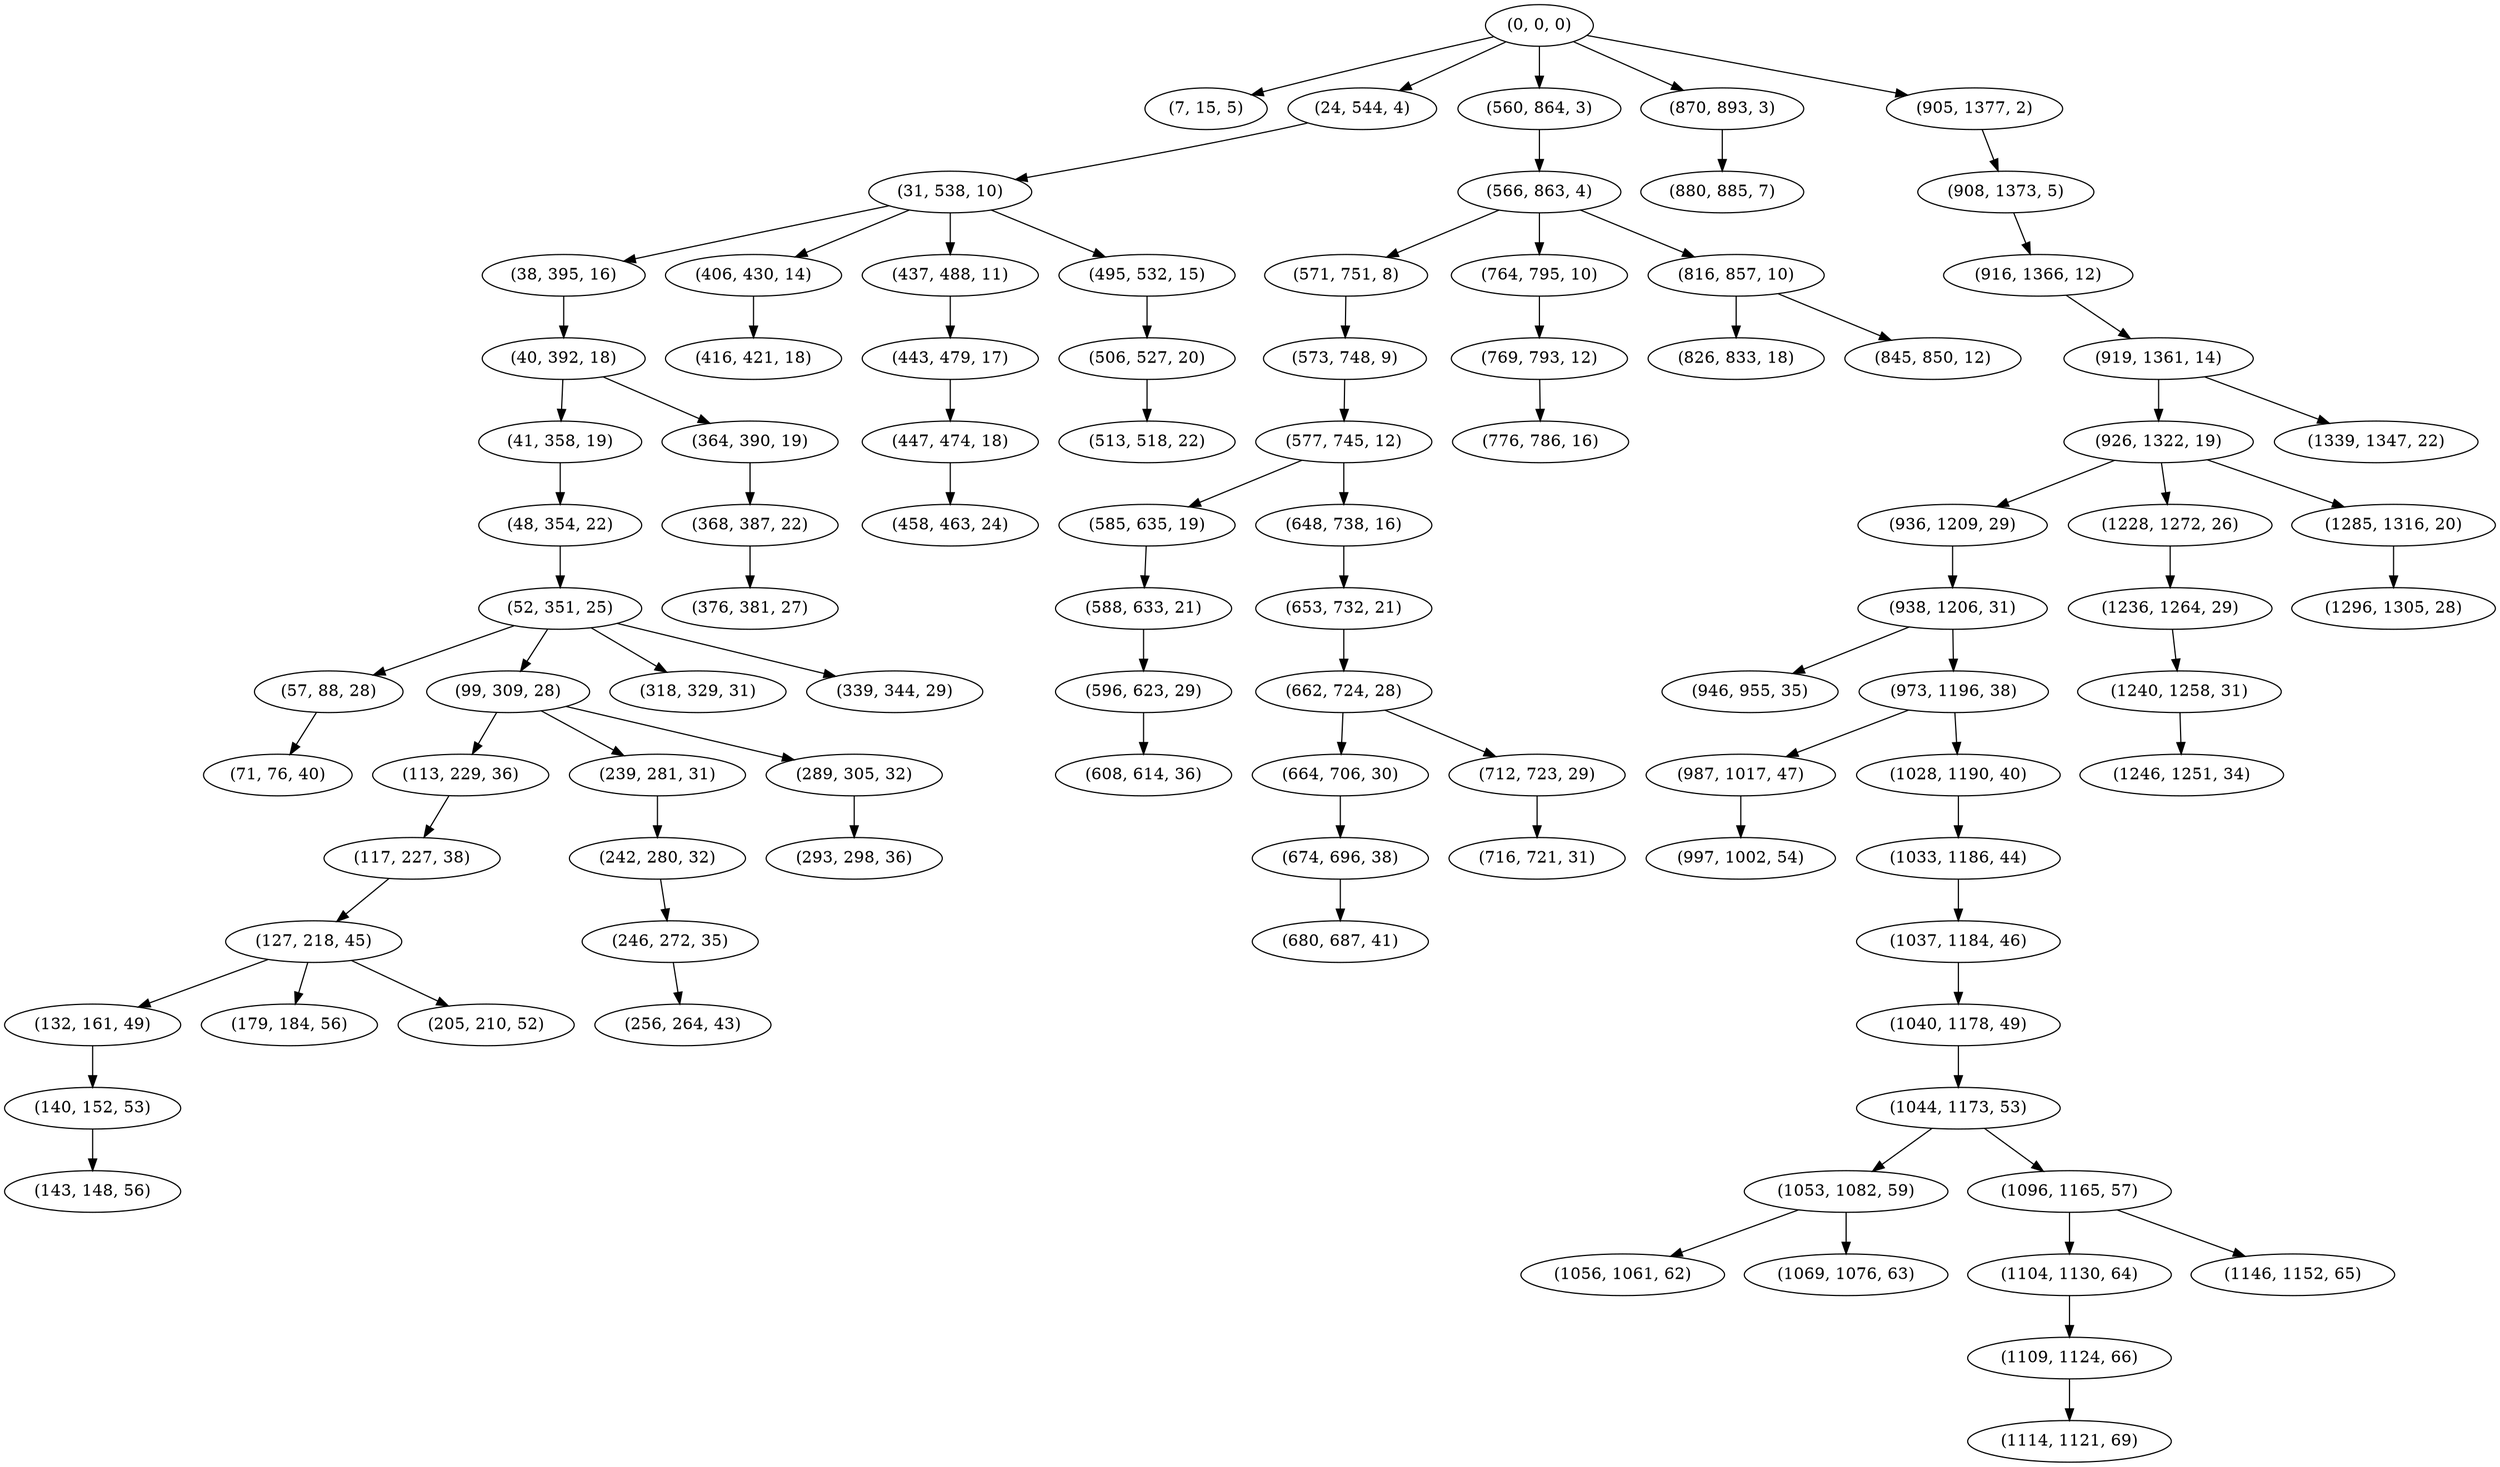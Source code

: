 digraph tree {
    "(0, 0, 0)";
    "(7, 15, 5)";
    "(24, 544, 4)";
    "(31, 538, 10)";
    "(38, 395, 16)";
    "(40, 392, 18)";
    "(41, 358, 19)";
    "(48, 354, 22)";
    "(52, 351, 25)";
    "(57, 88, 28)";
    "(71, 76, 40)";
    "(99, 309, 28)";
    "(113, 229, 36)";
    "(117, 227, 38)";
    "(127, 218, 45)";
    "(132, 161, 49)";
    "(140, 152, 53)";
    "(143, 148, 56)";
    "(179, 184, 56)";
    "(205, 210, 52)";
    "(239, 281, 31)";
    "(242, 280, 32)";
    "(246, 272, 35)";
    "(256, 264, 43)";
    "(289, 305, 32)";
    "(293, 298, 36)";
    "(318, 329, 31)";
    "(339, 344, 29)";
    "(364, 390, 19)";
    "(368, 387, 22)";
    "(376, 381, 27)";
    "(406, 430, 14)";
    "(416, 421, 18)";
    "(437, 488, 11)";
    "(443, 479, 17)";
    "(447, 474, 18)";
    "(458, 463, 24)";
    "(495, 532, 15)";
    "(506, 527, 20)";
    "(513, 518, 22)";
    "(560, 864, 3)";
    "(566, 863, 4)";
    "(571, 751, 8)";
    "(573, 748, 9)";
    "(577, 745, 12)";
    "(585, 635, 19)";
    "(588, 633, 21)";
    "(596, 623, 29)";
    "(608, 614, 36)";
    "(648, 738, 16)";
    "(653, 732, 21)";
    "(662, 724, 28)";
    "(664, 706, 30)";
    "(674, 696, 38)";
    "(680, 687, 41)";
    "(712, 723, 29)";
    "(716, 721, 31)";
    "(764, 795, 10)";
    "(769, 793, 12)";
    "(776, 786, 16)";
    "(816, 857, 10)";
    "(826, 833, 18)";
    "(845, 850, 12)";
    "(870, 893, 3)";
    "(880, 885, 7)";
    "(905, 1377, 2)";
    "(908, 1373, 5)";
    "(916, 1366, 12)";
    "(919, 1361, 14)";
    "(926, 1322, 19)";
    "(936, 1209, 29)";
    "(938, 1206, 31)";
    "(946, 955, 35)";
    "(973, 1196, 38)";
    "(987, 1017, 47)";
    "(997, 1002, 54)";
    "(1028, 1190, 40)";
    "(1033, 1186, 44)";
    "(1037, 1184, 46)";
    "(1040, 1178, 49)";
    "(1044, 1173, 53)";
    "(1053, 1082, 59)";
    "(1056, 1061, 62)";
    "(1069, 1076, 63)";
    "(1096, 1165, 57)";
    "(1104, 1130, 64)";
    "(1109, 1124, 66)";
    "(1114, 1121, 69)";
    "(1146, 1152, 65)";
    "(1228, 1272, 26)";
    "(1236, 1264, 29)";
    "(1240, 1258, 31)";
    "(1246, 1251, 34)";
    "(1285, 1316, 20)";
    "(1296, 1305, 28)";
    "(1339, 1347, 22)";
    "(0, 0, 0)" -> "(7, 15, 5)";
    "(0, 0, 0)" -> "(24, 544, 4)";
    "(0, 0, 0)" -> "(560, 864, 3)";
    "(0, 0, 0)" -> "(870, 893, 3)";
    "(0, 0, 0)" -> "(905, 1377, 2)";
    "(24, 544, 4)" -> "(31, 538, 10)";
    "(31, 538, 10)" -> "(38, 395, 16)";
    "(31, 538, 10)" -> "(406, 430, 14)";
    "(31, 538, 10)" -> "(437, 488, 11)";
    "(31, 538, 10)" -> "(495, 532, 15)";
    "(38, 395, 16)" -> "(40, 392, 18)";
    "(40, 392, 18)" -> "(41, 358, 19)";
    "(40, 392, 18)" -> "(364, 390, 19)";
    "(41, 358, 19)" -> "(48, 354, 22)";
    "(48, 354, 22)" -> "(52, 351, 25)";
    "(52, 351, 25)" -> "(57, 88, 28)";
    "(52, 351, 25)" -> "(99, 309, 28)";
    "(52, 351, 25)" -> "(318, 329, 31)";
    "(52, 351, 25)" -> "(339, 344, 29)";
    "(57, 88, 28)" -> "(71, 76, 40)";
    "(99, 309, 28)" -> "(113, 229, 36)";
    "(99, 309, 28)" -> "(239, 281, 31)";
    "(99, 309, 28)" -> "(289, 305, 32)";
    "(113, 229, 36)" -> "(117, 227, 38)";
    "(117, 227, 38)" -> "(127, 218, 45)";
    "(127, 218, 45)" -> "(132, 161, 49)";
    "(127, 218, 45)" -> "(179, 184, 56)";
    "(127, 218, 45)" -> "(205, 210, 52)";
    "(132, 161, 49)" -> "(140, 152, 53)";
    "(140, 152, 53)" -> "(143, 148, 56)";
    "(239, 281, 31)" -> "(242, 280, 32)";
    "(242, 280, 32)" -> "(246, 272, 35)";
    "(246, 272, 35)" -> "(256, 264, 43)";
    "(289, 305, 32)" -> "(293, 298, 36)";
    "(364, 390, 19)" -> "(368, 387, 22)";
    "(368, 387, 22)" -> "(376, 381, 27)";
    "(406, 430, 14)" -> "(416, 421, 18)";
    "(437, 488, 11)" -> "(443, 479, 17)";
    "(443, 479, 17)" -> "(447, 474, 18)";
    "(447, 474, 18)" -> "(458, 463, 24)";
    "(495, 532, 15)" -> "(506, 527, 20)";
    "(506, 527, 20)" -> "(513, 518, 22)";
    "(560, 864, 3)" -> "(566, 863, 4)";
    "(566, 863, 4)" -> "(571, 751, 8)";
    "(566, 863, 4)" -> "(764, 795, 10)";
    "(566, 863, 4)" -> "(816, 857, 10)";
    "(571, 751, 8)" -> "(573, 748, 9)";
    "(573, 748, 9)" -> "(577, 745, 12)";
    "(577, 745, 12)" -> "(585, 635, 19)";
    "(577, 745, 12)" -> "(648, 738, 16)";
    "(585, 635, 19)" -> "(588, 633, 21)";
    "(588, 633, 21)" -> "(596, 623, 29)";
    "(596, 623, 29)" -> "(608, 614, 36)";
    "(648, 738, 16)" -> "(653, 732, 21)";
    "(653, 732, 21)" -> "(662, 724, 28)";
    "(662, 724, 28)" -> "(664, 706, 30)";
    "(662, 724, 28)" -> "(712, 723, 29)";
    "(664, 706, 30)" -> "(674, 696, 38)";
    "(674, 696, 38)" -> "(680, 687, 41)";
    "(712, 723, 29)" -> "(716, 721, 31)";
    "(764, 795, 10)" -> "(769, 793, 12)";
    "(769, 793, 12)" -> "(776, 786, 16)";
    "(816, 857, 10)" -> "(826, 833, 18)";
    "(816, 857, 10)" -> "(845, 850, 12)";
    "(870, 893, 3)" -> "(880, 885, 7)";
    "(905, 1377, 2)" -> "(908, 1373, 5)";
    "(908, 1373, 5)" -> "(916, 1366, 12)";
    "(916, 1366, 12)" -> "(919, 1361, 14)";
    "(919, 1361, 14)" -> "(926, 1322, 19)";
    "(919, 1361, 14)" -> "(1339, 1347, 22)";
    "(926, 1322, 19)" -> "(936, 1209, 29)";
    "(926, 1322, 19)" -> "(1228, 1272, 26)";
    "(926, 1322, 19)" -> "(1285, 1316, 20)";
    "(936, 1209, 29)" -> "(938, 1206, 31)";
    "(938, 1206, 31)" -> "(946, 955, 35)";
    "(938, 1206, 31)" -> "(973, 1196, 38)";
    "(973, 1196, 38)" -> "(987, 1017, 47)";
    "(973, 1196, 38)" -> "(1028, 1190, 40)";
    "(987, 1017, 47)" -> "(997, 1002, 54)";
    "(1028, 1190, 40)" -> "(1033, 1186, 44)";
    "(1033, 1186, 44)" -> "(1037, 1184, 46)";
    "(1037, 1184, 46)" -> "(1040, 1178, 49)";
    "(1040, 1178, 49)" -> "(1044, 1173, 53)";
    "(1044, 1173, 53)" -> "(1053, 1082, 59)";
    "(1044, 1173, 53)" -> "(1096, 1165, 57)";
    "(1053, 1082, 59)" -> "(1056, 1061, 62)";
    "(1053, 1082, 59)" -> "(1069, 1076, 63)";
    "(1096, 1165, 57)" -> "(1104, 1130, 64)";
    "(1096, 1165, 57)" -> "(1146, 1152, 65)";
    "(1104, 1130, 64)" -> "(1109, 1124, 66)";
    "(1109, 1124, 66)" -> "(1114, 1121, 69)";
    "(1228, 1272, 26)" -> "(1236, 1264, 29)";
    "(1236, 1264, 29)" -> "(1240, 1258, 31)";
    "(1240, 1258, 31)" -> "(1246, 1251, 34)";
    "(1285, 1316, 20)" -> "(1296, 1305, 28)";
}

